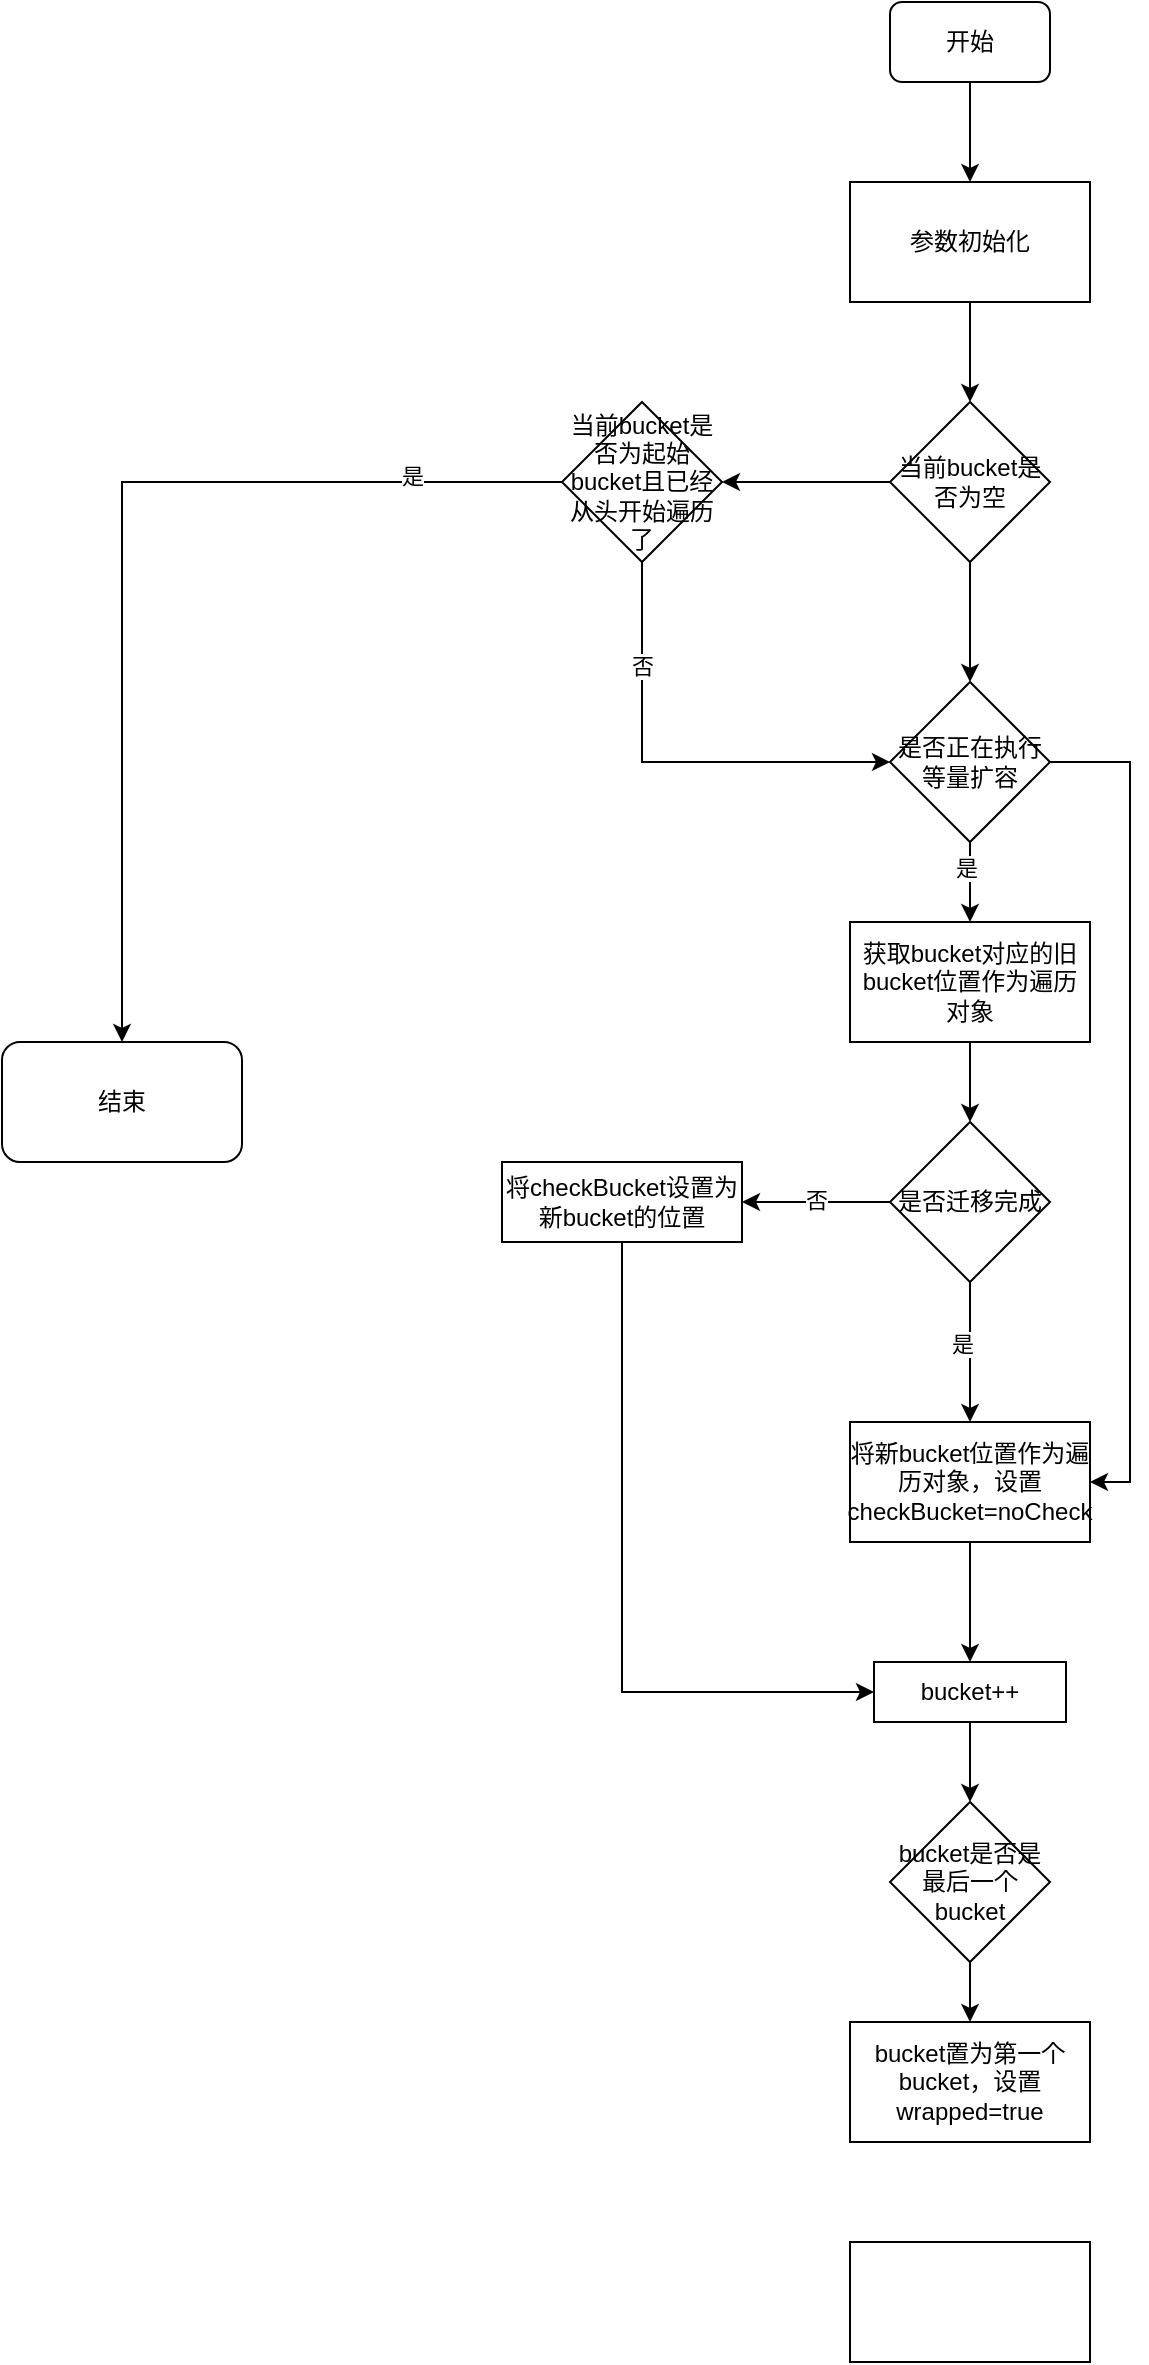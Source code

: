 <mxfile version="22.1.16" type="github">
  <diagram name="第 1 页" id="u7GsR197v2l_s25eN6RV">
    <mxGraphModel dx="1877" dy="558" grid="1" gridSize="10" guides="1" tooltips="1" connect="1" arrows="1" fold="1" page="1" pageScale="1" pageWidth="827" pageHeight="1169" math="0" shadow="0">
      <root>
        <mxCell id="0" />
        <mxCell id="1" parent="0" />
        <mxCell id="j2e7cQYIp7rzYegAii8r-12" style="edgeStyle=orthogonalEdgeStyle;rounded=0;orthogonalLoop=1;jettySize=auto;html=1;" edge="1" parent="1" source="j2e7cQYIp7rzYegAii8r-1" target="j2e7cQYIp7rzYegAii8r-4">
          <mxGeometry relative="1" as="geometry" />
        </mxCell>
        <mxCell id="j2e7cQYIp7rzYegAii8r-1" value="开始" style="rounded=1;whiteSpace=wrap;html=1;" vertex="1" parent="1">
          <mxGeometry x="334" y="40" width="80" height="40" as="geometry" />
        </mxCell>
        <mxCell id="j2e7cQYIp7rzYegAii8r-13" style="edgeStyle=orthogonalEdgeStyle;rounded=0;orthogonalLoop=1;jettySize=auto;html=1;" edge="1" parent="1" source="j2e7cQYIp7rzYegAii8r-4" target="j2e7cQYIp7rzYegAii8r-5">
          <mxGeometry relative="1" as="geometry" />
        </mxCell>
        <mxCell id="j2e7cQYIp7rzYegAii8r-4" value="参数初始化" style="rounded=0;whiteSpace=wrap;html=1;" vertex="1" parent="1">
          <mxGeometry x="314" y="130" width="120" height="60" as="geometry" />
        </mxCell>
        <mxCell id="j2e7cQYIp7rzYegAii8r-14" style="edgeStyle=orthogonalEdgeStyle;rounded=0;orthogonalLoop=1;jettySize=auto;html=1;" edge="1" parent="1" source="j2e7cQYIp7rzYegAii8r-5" target="j2e7cQYIp7rzYegAii8r-9">
          <mxGeometry relative="1" as="geometry" />
        </mxCell>
        <mxCell id="j2e7cQYIp7rzYegAii8r-32" style="edgeStyle=orthogonalEdgeStyle;rounded=0;orthogonalLoop=1;jettySize=auto;html=1;" edge="1" parent="1" source="j2e7cQYIp7rzYegAii8r-5" target="j2e7cQYIp7rzYegAii8r-7">
          <mxGeometry relative="1" as="geometry" />
        </mxCell>
        <mxCell id="j2e7cQYIp7rzYegAii8r-5" value="当前bucket是否为空" style="rhombus;whiteSpace=wrap;html=1;" vertex="1" parent="1">
          <mxGeometry x="334" y="240" width="80" height="80" as="geometry" />
        </mxCell>
        <mxCell id="j2e7cQYIp7rzYegAii8r-17" style="edgeStyle=orthogonalEdgeStyle;rounded=0;orthogonalLoop=1;jettySize=auto;html=1;entryX=0.5;entryY=0;entryDx=0;entryDy=0;" edge="1" parent="1" source="j2e7cQYIp7rzYegAii8r-6" target="j2e7cQYIp7rzYegAii8r-10">
          <mxGeometry relative="1" as="geometry" />
        </mxCell>
        <mxCell id="j2e7cQYIp7rzYegAii8r-6" value="获取bucket对应的旧bucket位置作为遍历对象" style="rounded=0;whiteSpace=wrap;html=1;" vertex="1" parent="1">
          <mxGeometry x="314" y="500" width="120" height="60" as="geometry" />
        </mxCell>
        <mxCell id="j2e7cQYIp7rzYegAii8r-33" style="edgeStyle=orthogonalEdgeStyle;rounded=0;orthogonalLoop=1;jettySize=auto;html=1;entryX=0.5;entryY=0;entryDx=0;entryDy=0;" edge="1" parent="1" source="j2e7cQYIp7rzYegAii8r-7" target="j2e7cQYIp7rzYegAii8r-8">
          <mxGeometry relative="1" as="geometry" />
        </mxCell>
        <mxCell id="j2e7cQYIp7rzYegAii8r-34" value="是" style="edgeLabel;html=1;align=center;verticalAlign=middle;resizable=0;points=[];" vertex="1" connectable="0" parent="j2e7cQYIp7rzYegAii8r-33">
          <mxGeometry x="-0.7" y="-3" relative="1" as="geometry">
            <mxPoint as="offset" />
          </mxGeometry>
        </mxCell>
        <mxCell id="j2e7cQYIp7rzYegAii8r-35" style="edgeStyle=orthogonalEdgeStyle;rounded=0;orthogonalLoop=1;jettySize=auto;html=1;entryX=0;entryY=0.5;entryDx=0;entryDy=0;" edge="1" parent="1" source="j2e7cQYIp7rzYegAii8r-7" target="j2e7cQYIp7rzYegAii8r-9">
          <mxGeometry relative="1" as="geometry">
            <Array as="points">
              <mxPoint x="210" y="420" />
            </Array>
          </mxGeometry>
        </mxCell>
        <mxCell id="j2e7cQYIp7rzYegAii8r-36" value="否" style="edgeLabel;html=1;align=center;verticalAlign=middle;resizable=0;points=[];" vertex="1" connectable="0" parent="j2e7cQYIp7rzYegAii8r-35">
          <mxGeometry x="-0.541" y="5" relative="1" as="geometry">
            <mxPoint x="-5" as="offset" />
          </mxGeometry>
        </mxCell>
        <mxCell id="j2e7cQYIp7rzYegAii8r-7" value="当前bucket是否为起始bucket且已经从头开始遍历了" style="rhombus;whiteSpace=wrap;html=1;" vertex="1" parent="1">
          <mxGeometry x="170" y="240" width="80" height="80" as="geometry" />
        </mxCell>
        <mxCell id="j2e7cQYIp7rzYegAii8r-8" value="结束" style="rounded=1;whiteSpace=wrap;html=1;" vertex="1" parent="1">
          <mxGeometry x="-110" y="560" width="120" height="60" as="geometry" />
        </mxCell>
        <mxCell id="j2e7cQYIp7rzYegAii8r-15" style="edgeStyle=orthogonalEdgeStyle;rounded=0;orthogonalLoop=1;jettySize=auto;html=1;entryX=0.5;entryY=0;entryDx=0;entryDy=0;" edge="1" parent="1" source="j2e7cQYIp7rzYegAii8r-9" target="j2e7cQYIp7rzYegAii8r-6">
          <mxGeometry relative="1" as="geometry" />
        </mxCell>
        <mxCell id="j2e7cQYIp7rzYegAii8r-20" value="是" style="edgeLabel;html=1;align=center;verticalAlign=middle;resizable=0;points=[];" vertex="1" connectable="0" parent="j2e7cQYIp7rzYegAii8r-15">
          <mxGeometry x="-0.34" y="-2" relative="1" as="geometry">
            <mxPoint as="offset" />
          </mxGeometry>
        </mxCell>
        <mxCell id="j2e7cQYIp7rzYegAii8r-25" style="edgeStyle=orthogonalEdgeStyle;rounded=0;orthogonalLoop=1;jettySize=auto;html=1;entryX=1;entryY=0.5;entryDx=0;entryDy=0;" edge="1" parent="1" source="j2e7cQYIp7rzYegAii8r-9" target="j2e7cQYIp7rzYegAii8r-11">
          <mxGeometry relative="1" as="geometry">
            <Array as="points">
              <mxPoint x="454" y="420" />
              <mxPoint x="454" y="780" />
            </Array>
          </mxGeometry>
        </mxCell>
        <mxCell id="j2e7cQYIp7rzYegAii8r-9" value="是否正在执行等量扩容" style="rhombus;whiteSpace=wrap;html=1;" vertex="1" parent="1">
          <mxGeometry x="334" y="380" width="80" height="80" as="geometry" />
        </mxCell>
        <mxCell id="j2e7cQYIp7rzYegAii8r-18" style="edgeStyle=orthogonalEdgeStyle;rounded=0;orthogonalLoop=1;jettySize=auto;html=1;entryX=0.5;entryY=0;entryDx=0;entryDy=0;" edge="1" parent="1" source="j2e7cQYIp7rzYegAii8r-10" target="j2e7cQYIp7rzYegAii8r-11">
          <mxGeometry relative="1" as="geometry" />
        </mxCell>
        <mxCell id="j2e7cQYIp7rzYegAii8r-19" value="是" style="edgeLabel;html=1;align=center;verticalAlign=middle;resizable=0;points=[];" vertex="1" connectable="0" parent="j2e7cQYIp7rzYegAii8r-18">
          <mxGeometry x="-0.109" y="-4" relative="1" as="geometry">
            <mxPoint as="offset" />
          </mxGeometry>
        </mxCell>
        <mxCell id="j2e7cQYIp7rzYegAii8r-22" style="edgeStyle=orthogonalEdgeStyle;rounded=0;orthogonalLoop=1;jettySize=auto;html=1;entryX=1;entryY=0.5;entryDx=0;entryDy=0;" edge="1" parent="1" source="j2e7cQYIp7rzYegAii8r-10" target="j2e7cQYIp7rzYegAii8r-21">
          <mxGeometry relative="1" as="geometry" />
        </mxCell>
        <mxCell id="j2e7cQYIp7rzYegAii8r-23" value="否" style="edgeLabel;html=1;align=center;verticalAlign=middle;resizable=0;points=[];" vertex="1" connectable="0" parent="j2e7cQYIp7rzYegAii8r-22">
          <mxGeometry x="0.005" y="-1" relative="1" as="geometry">
            <mxPoint as="offset" />
          </mxGeometry>
        </mxCell>
        <mxCell id="j2e7cQYIp7rzYegAii8r-10" value="是否迁移完成" style="rhombus;whiteSpace=wrap;html=1;" vertex="1" parent="1">
          <mxGeometry x="334" y="600" width="80" height="80" as="geometry" />
        </mxCell>
        <mxCell id="j2e7cQYIp7rzYegAii8r-28" style="edgeStyle=orthogonalEdgeStyle;rounded=0;orthogonalLoop=1;jettySize=auto;html=1;entryX=0.5;entryY=0;entryDx=0;entryDy=0;" edge="1" parent="1" source="j2e7cQYIp7rzYegAii8r-11" target="j2e7cQYIp7rzYegAii8r-26">
          <mxGeometry relative="1" as="geometry" />
        </mxCell>
        <mxCell id="j2e7cQYIp7rzYegAii8r-11" value="将新bucket位置作为遍历对象，设置checkBucket=noCheck" style="rounded=0;whiteSpace=wrap;html=1;" vertex="1" parent="1">
          <mxGeometry x="314" y="750" width="120" height="60" as="geometry" />
        </mxCell>
        <mxCell id="j2e7cQYIp7rzYegAii8r-27" style="edgeStyle=orthogonalEdgeStyle;rounded=0;orthogonalLoop=1;jettySize=auto;html=1;entryX=0;entryY=0.5;entryDx=0;entryDy=0;exitX=0.5;exitY=1;exitDx=0;exitDy=0;" edge="1" parent="1" source="j2e7cQYIp7rzYegAii8r-21" target="j2e7cQYIp7rzYegAii8r-26">
          <mxGeometry relative="1" as="geometry">
            <mxPoint x="150" y="655" as="sourcePoint" />
            <mxPoint x="204" y="900" as="targetPoint" />
          </mxGeometry>
        </mxCell>
        <mxCell id="j2e7cQYIp7rzYegAii8r-21" value="将checkBucket设置为新bucket的位置" style="rounded=0;whiteSpace=wrap;html=1;" vertex="1" parent="1">
          <mxGeometry x="140" y="620" width="120" height="40" as="geometry" />
        </mxCell>
        <mxCell id="j2e7cQYIp7rzYegAii8r-37" style="edgeStyle=orthogonalEdgeStyle;rounded=0;orthogonalLoop=1;jettySize=auto;html=1;entryX=0.5;entryY=0;entryDx=0;entryDy=0;" edge="1" parent="1" source="j2e7cQYIp7rzYegAii8r-26" target="j2e7cQYIp7rzYegAii8r-29">
          <mxGeometry relative="1" as="geometry" />
        </mxCell>
        <mxCell id="j2e7cQYIp7rzYegAii8r-26" value="bucket++" style="rounded=0;whiteSpace=wrap;html=1;" vertex="1" parent="1">
          <mxGeometry x="326" y="870" width="96" height="30" as="geometry" />
        </mxCell>
        <mxCell id="j2e7cQYIp7rzYegAii8r-31" style="edgeStyle=orthogonalEdgeStyle;rounded=0;orthogonalLoop=1;jettySize=auto;html=1;entryX=0.5;entryY=0;entryDx=0;entryDy=0;" edge="1" parent="1" source="j2e7cQYIp7rzYegAii8r-29" target="j2e7cQYIp7rzYegAii8r-30">
          <mxGeometry relative="1" as="geometry" />
        </mxCell>
        <mxCell id="j2e7cQYIp7rzYegAii8r-29" value="bucket是否是最后一个bucket" style="rhombus;whiteSpace=wrap;html=1;" vertex="1" parent="1">
          <mxGeometry x="334" y="940" width="80" height="80" as="geometry" />
        </mxCell>
        <mxCell id="j2e7cQYIp7rzYegAii8r-30" value="bucket置为第一个bucket，设置wrapped=true" style="rounded=0;whiteSpace=wrap;html=1;" vertex="1" parent="1">
          <mxGeometry x="314" y="1050" width="120" height="60" as="geometry" />
        </mxCell>
        <mxCell id="j2e7cQYIp7rzYegAii8r-38" value="" style="rounded=0;whiteSpace=wrap;html=1;" vertex="1" parent="1">
          <mxGeometry x="314" y="1160" width="120" height="60" as="geometry" />
        </mxCell>
      </root>
    </mxGraphModel>
  </diagram>
</mxfile>
